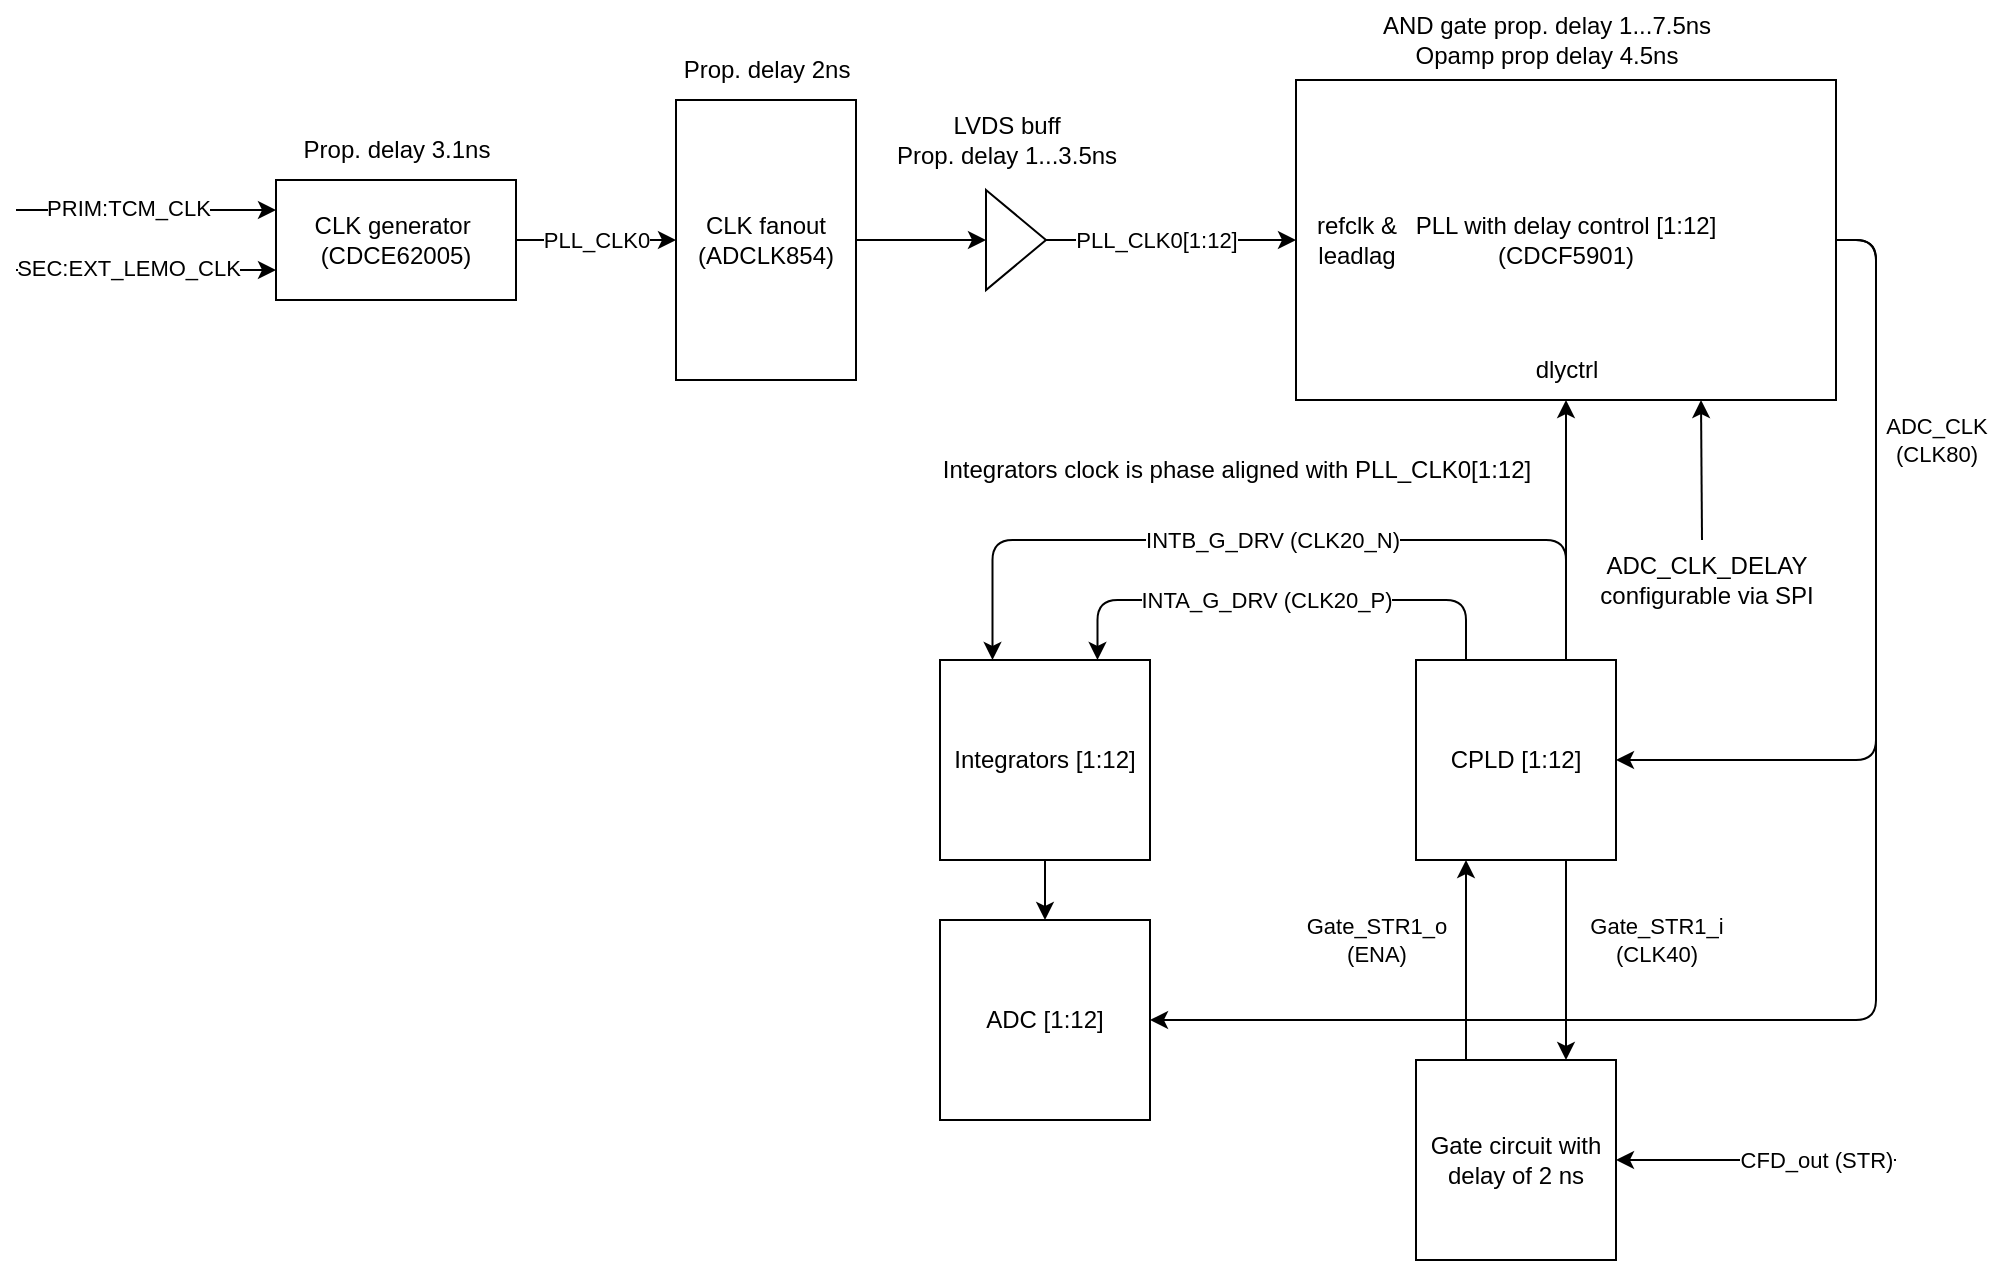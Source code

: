 <mxfile>
    <diagram id="xOZ5PSezsBWC3icij8oC" name="Page-1">
        <mxGraphModel dx="978" dy="483" grid="1" gridSize="10" guides="1" tooltips="1" connect="1" arrows="1" fold="1" page="1" pageScale="1" pageWidth="1169" pageHeight="827" math="0" shadow="0">
            <root>
                <mxCell id="0"/>
                <mxCell id="1" parent="0"/>
                <mxCell id="30" style="edgeStyle=none;html=1;entryX=0.5;entryY=1;entryDx=0;entryDy=0;exitX=0.75;exitY=0;exitDx=0;exitDy=0;" parent="1" source="3" target="6" edge="1">
                    <mxGeometry relative="1" as="geometry"/>
                </mxCell>
                <mxCell id="32" style="edgeStyle=elbowEdgeStyle;html=1;exitX=0.25;exitY=0;exitDx=0;exitDy=0;entryX=0.75;entryY=0;entryDx=0;entryDy=0;elbow=vertical;" parent="1" source="3" target="4" edge="1">
                    <mxGeometry relative="1" as="geometry">
                        <Array as="points">
                            <mxPoint x="780" y="370"/>
                        </Array>
                    </mxGeometry>
                </mxCell>
                <mxCell id="34" value="INTA_G_DRV (CLK20_P)" style="edgeLabel;html=1;align=center;verticalAlign=middle;resizable=0;points=[];" parent="32" vertex="1" connectable="0">
                    <mxGeometry x="0.204" y="1" relative="1" as="geometry">
                        <mxPoint x="17" y="-1" as="offset"/>
                    </mxGeometry>
                </mxCell>
                <mxCell id="33" style="edgeStyle=elbowEdgeStyle;elbow=vertical;html=1;exitX=0.75;exitY=0;exitDx=0;exitDy=0;entryX=0.25;entryY=0;entryDx=0;entryDy=0;" parent="1" source="3" target="4" edge="1">
                    <mxGeometry relative="1" as="geometry">
                        <Array as="points">
                            <mxPoint x="786" y="340"/>
                        </Array>
                    </mxGeometry>
                </mxCell>
                <mxCell id="35" value="INTB_G_DRV (CLK20_N)" style="edgeLabel;html=1;align=center;verticalAlign=middle;resizable=0;points=[];" parent="33" vertex="1" connectable="0">
                    <mxGeometry x="0.089" relative="1" as="geometry">
                        <mxPoint x="14" as="offset"/>
                    </mxGeometry>
                </mxCell>
                <mxCell id="42" style="elbow=vertical;html=1;entryX=0.75;entryY=0;entryDx=0;entryDy=0;exitX=0.75;exitY=1;exitDx=0;exitDy=0;" parent="1" source="3" target="48" edge="1">
                    <mxGeometry relative="1" as="geometry">
                        <mxPoint x="770" y="520" as="targetPoint"/>
                    </mxGeometry>
                </mxCell>
                <mxCell id="43" value="Gate_STR1_i&lt;br&gt;(CLK40)" style="edgeLabel;html=1;align=center;verticalAlign=middle;resizable=0;points=[];" parent="42" vertex="1" connectable="0">
                    <mxGeometry x="0.379" y="1" relative="1" as="geometry">
                        <mxPoint x="44" y="-29" as="offset"/>
                    </mxGeometry>
                </mxCell>
                <mxCell id="3" value="CPLD [1:12]" style="whiteSpace=wrap;html=1;aspect=fixed;" parent="1" vertex="1">
                    <mxGeometry x="800" y="400" width="100" height="100" as="geometry"/>
                </mxCell>
                <mxCell id="41" style="edgeStyle=elbowEdgeStyle;elbow=vertical;html=1;" parent="1" source="4" target="40" edge="1">
                    <mxGeometry relative="1" as="geometry"/>
                </mxCell>
                <mxCell id="4" value="Integrators [1:12]" style="whiteSpace=wrap;html=1;" parent="1" vertex="1">
                    <mxGeometry x="562" y="400" width="105" height="100" as="geometry"/>
                </mxCell>
                <mxCell id="36" style="edgeStyle=elbowEdgeStyle;elbow=vertical;html=1;entryX=1;entryY=0.5;entryDx=0;entryDy=0;" parent="1" source="6" target="3" edge="1">
                    <mxGeometry relative="1" as="geometry">
                        <Array as="points">
                            <mxPoint x="1030" y="300"/>
                        </Array>
                    </mxGeometry>
                </mxCell>
                <mxCell id="37" value="ADC_CLK&lt;br&gt;(CLK80)" style="edgeLabel;html=1;align=center;verticalAlign=middle;resizable=0;points=[];" parent="36" vertex="1" connectable="0">
                    <mxGeometry x="-0.19" y="1" relative="1" as="geometry">
                        <mxPoint x="29" y="-46" as="offset"/>
                    </mxGeometry>
                </mxCell>
                <mxCell id="47" style="edgeStyle=elbowEdgeStyle;html=1;entryX=1;entryY=0.5;entryDx=0;entryDy=0;elbow=vertical;" edge="1" parent="1" source="6" target="40">
                    <mxGeometry relative="1" as="geometry">
                        <Array as="points">
                            <mxPoint x="1030" y="560"/>
                            <mxPoint x="840" y="580"/>
                            <mxPoint x="890" y="600"/>
                            <mxPoint x="1030" y="460"/>
                            <mxPoint x="770" y="580"/>
                        </Array>
                    </mxGeometry>
                </mxCell>
                <mxCell id="6" value="PLL with delay control [1:12]&lt;br&gt;(CDCF5901)" style="whiteSpace=wrap;html=1;" parent="1" vertex="1">
                    <mxGeometry x="740" y="110" width="270" height="160" as="geometry"/>
                </mxCell>
                <mxCell id="24" style="edgeStyle=none;html=1;entryX=0;entryY=0.5;entryDx=0;entryDy=0;" parent="1" source="7" target="23" edge="1">
                    <mxGeometry relative="1" as="geometry"/>
                </mxCell>
                <mxCell id="7" value="CLK fanout (ADCLK854)" style="whiteSpace=wrap;html=1;" parent="1" vertex="1">
                    <mxGeometry x="430" y="120" width="90" height="140" as="geometry"/>
                </mxCell>
                <mxCell id="17" style="edgeStyle=none;html=1;entryX=0;entryY=0.5;entryDx=0;entryDy=0;" parent="1" source="9" target="7" edge="1">
                    <mxGeometry relative="1" as="geometry"/>
                </mxCell>
                <mxCell id="18" value="PLL_CLK0" style="edgeLabel;html=1;align=center;verticalAlign=middle;resizable=0;points=[];" parent="17" vertex="1" connectable="0">
                    <mxGeometry x="0.167" relative="1" as="geometry">
                        <mxPoint x="-7" as="offset"/>
                    </mxGeometry>
                </mxCell>
                <mxCell id="9" value="CLK generator&amp;nbsp; (CDCE62005)" style="whiteSpace=wrap;html=1;" parent="1" vertex="1">
                    <mxGeometry x="230" y="160" width="120" height="60" as="geometry"/>
                </mxCell>
                <mxCell id="10" value="Prop. delay 3.1ns" style="text;html=1;align=center;verticalAlign=middle;resizable=0;points=[];autosize=1;strokeColor=none;fillColor=none;" parent="1" vertex="1">
                    <mxGeometry x="230" y="130" width="120" height="30" as="geometry"/>
                </mxCell>
                <mxCell id="11" value="Prop. delay 2ns" style="text;html=1;align=center;verticalAlign=middle;resizable=0;points=[];autosize=1;strokeColor=none;fillColor=none;" parent="1" vertex="1">
                    <mxGeometry x="420" y="90" width="110" height="30" as="geometry"/>
                </mxCell>
                <mxCell id="19" value="" style="endArrow=classic;html=1;entryX=0;entryY=0.25;entryDx=0;entryDy=0;" parent="1" target="9" edge="1">
                    <mxGeometry width="50" height="50" relative="1" as="geometry">
                        <mxPoint x="100" y="175" as="sourcePoint"/>
                        <mxPoint x="230" y="190" as="targetPoint"/>
                    </mxGeometry>
                </mxCell>
                <mxCell id="20" value="PRIM:TCM_CLK" style="edgeLabel;html=1;align=center;verticalAlign=middle;resizable=0;points=[];" parent="19" vertex="1" connectable="0">
                    <mxGeometry x="-0.148" y="1" relative="1" as="geometry">
                        <mxPoint as="offset"/>
                    </mxGeometry>
                </mxCell>
                <mxCell id="21" value="" style="endArrow=classic;html=1;entryX=0;entryY=0.75;entryDx=0;entryDy=0;" parent="1" target="9" edge="1">
                    <mxGeometry width="50" height="50" relative="1" as="geometry">
                        <mxPoint x="100" y="205" as="sourcePoint"/>
                        <mxPoint x="240" y="200" as="targetPoint"/>
                    </mxGeometry>
                </mxCell>
                <mxCell id="22" value="SEC:EXT_LEMO_CLK" style="edgeLabel;html=1;align=center;verticalAlign=middle;resizable=0;points=[];" parent="21" vertex="1" connectable="0">
                    <mxGeometry x="-0.148" y="1" relative="1" as="geometry">
                        <mxPoint as="offset"/>
                    </mxGeometry>
                </mxCell>
                <mxCell id="26" style="edgeStyle=none;html=1;" parent="1" source="23" edge="1">
                    <mxGeometry relative="1" as="geometry">
                        <mxPoint x="740" y="190" as="targetPoint"/>
                    </mxGeometry>
                </mxCell>
                <mxCell id="27" value="PLL_CLK0[1:12]" style="edgeLabel;html=1;align=center;verticalAlign=middle;resizable=0;points=[];" parent="26" vertex="1" connectable="0">
                    <mxGeometry x="-0.392" y="-2" relative="1" as="geometry">
                        <mxPoint x="17" y="-2" as="offset"/>
                    </mxGeometry>
                </mxCell>
                <mxCell id="23" value="" style="triangle;whiteSpace=wrap;html=1;" parent="1" vertex="1">
                    <mxGeometry x="585" y="165" width="30" height="50" as="geometry"/>
                </mxCell>
                <mxCell id="25" value="LVDS buff&lt;br&gt;Prop. delay 1...3.5ns" style="text;html=1;align=center;verticalAlign=middle;resizable=0;points=[];autosize=1;strokeColor=none;fillColor=none;" parent="1" vertex="1">
                    <mxGeometry x="530" y="120" width="130" height="40" as="geometry"/>
                </mxCell>
                <mxCell id="28" value="AND gate prop. delay 1...7.5ns&lt;br&gt;Opamp prop delay 4.5ns" style="text;html=1;align=center;verticalAlign=middle;resizable=0;points=[];autosize=1;strokeColor=none;fillColor=none;" parent="1" vertex="1">
                    <mxGeometry x="770" y="70" width="190" height="40" as="geometry"/>
                </mxCell>
                <mxCell id="29" value="refclk &amp;amp;&lt;br&gt;leadlag" style="text;html=1;align=center;verticalAlign=middle;resizable=0;points=[];autosize=1;strokeColor=none;fillColor=none;" parent="1" vertex="1">
                    <mxGeometry x="740" y="170" width="60" height="40" as="geometry"/>
                </mxCell>
                <mxCell id="31" value="dlyctrl" style="text;html=1;align=center;verticalAlign=middle;resizable=0;points=[];autosize=1;strokeColor=none;fillColor=none;" parent="1" vertex="1">
                    <mxGeometry x="850" y="240" width="50" height="30" as="geometry"/>
                </mxCell>
                <mxCell id="40" value="ADC [1:12]" style="whiteSpace=wrap;html=1;" parent="1" vertex="1">
                    <mxGeometry x="562" y="530" width="105" height="100" as="geometry"/>
                </mxCell>
                <mxCell id="44" value="Integrators clock is phase aligned with PLL_CLK0[1:12]" style="text;html=1;align=center;verticalAlign=middle;resizable=0;points=[];autosize=1;strokeColor=none;fillColor=none;" parent="1" vertex="1">
                    <mxGeometry x="550" y="290" width="320" height="30" as="geometry"/>
                </mxCell>
                <mxCell id="45" value="" style="endArrow=classic;html=1;elbow=vertical;entryX=0.75;entryY=1;entryDx=0;entryDy=0;" parent="1" target="6" edge="1">
                    <mxGeometry width="50" height="50" relative="1" as="geometry">
                        <mxPoint x="943" y="340" as="sourcePoint"/>
                        <mxPoint x="580" y="350" as="targetPoint"/>
                    </mxGeometry>
                </mxCell>
                <mxCell id="46" value="ADC_CLK_DELAY&lt;br&gt;configurable via SPI" style="text;html=1;align=center;verticalAlign=middle;resizable=0;points=[];autosize=1;strokeColor=none;fillColor=none;" parent="1" vertex="1">
                    <mxGeometry x="880" y="340" width="130" height="40" as="geometry"/>
                </mxCell>
                <mxCell id="49" style="edgeStyle=none;html=1;entryX=0.25;entryY=1;entryDx=0;entryDy=0;elbow=vertical;exitX=0.25;exitY=0;exitDx=0;exitDy=0;" edge="1" parent="1" source="48" target="3">
                    <mxGeometry relative="1" as="geometry"/>
                </mxCell>
                <mxCell id="50" value="Gate_STR1_o&lt;br&gt;(ENA)" style="edgeLabel;html=1;align=center;verticalAlign=middle;resizable=0;points=[];" vertex="1" connectable="0" parent="49">
                    <mxGeometry x="-0.231" relative="1" as="geometry">
                        <mxPoint x="-45" y="-22" as="offset"/>
                    </mxGeometry>
                </mxCell>
                <mxCell id="48" value="Gate circuit with delay of 2 ns" style="whiteSpace=wrap;html=1;" vertex="1" parent="1">
                    <mxGeometry x="800" y="600" width="100" height="100" as="geometry"/>
                </mxCell>
                <mxCell id="51" value="" style="endArrow=classic;html=1;elbow=vertical;entryX=1;entryY=0.5;entryDx=0;entryDy=0;" edge="1" parent="1" target="48">
                    <mxGeometry width="50" height="50" relative="1" as="geometry">
                        <mxPoint x="1040" y="650" as="sourcePoint"/>
                        <mxPoint x="800" y="520" as="targetPoint"/>
                    </mxGeometry>
                </mxCell>
                <mxCell id="52" value="CFD_out (STR)" style="edgeLabel;html=1;align=center;verticalAlign=middle;resizable=0;points=[];" vertex="1" connectable="0" parent="51">
                    <mxGeometry x="0.198" relative="1" as="geometry">
                        <mxPoint x="44" as="offset"/>
                    </mxGeometry>
                </mxCell>
            </root>
        </mxGraphModel>
    </diagram>
</mxfile>